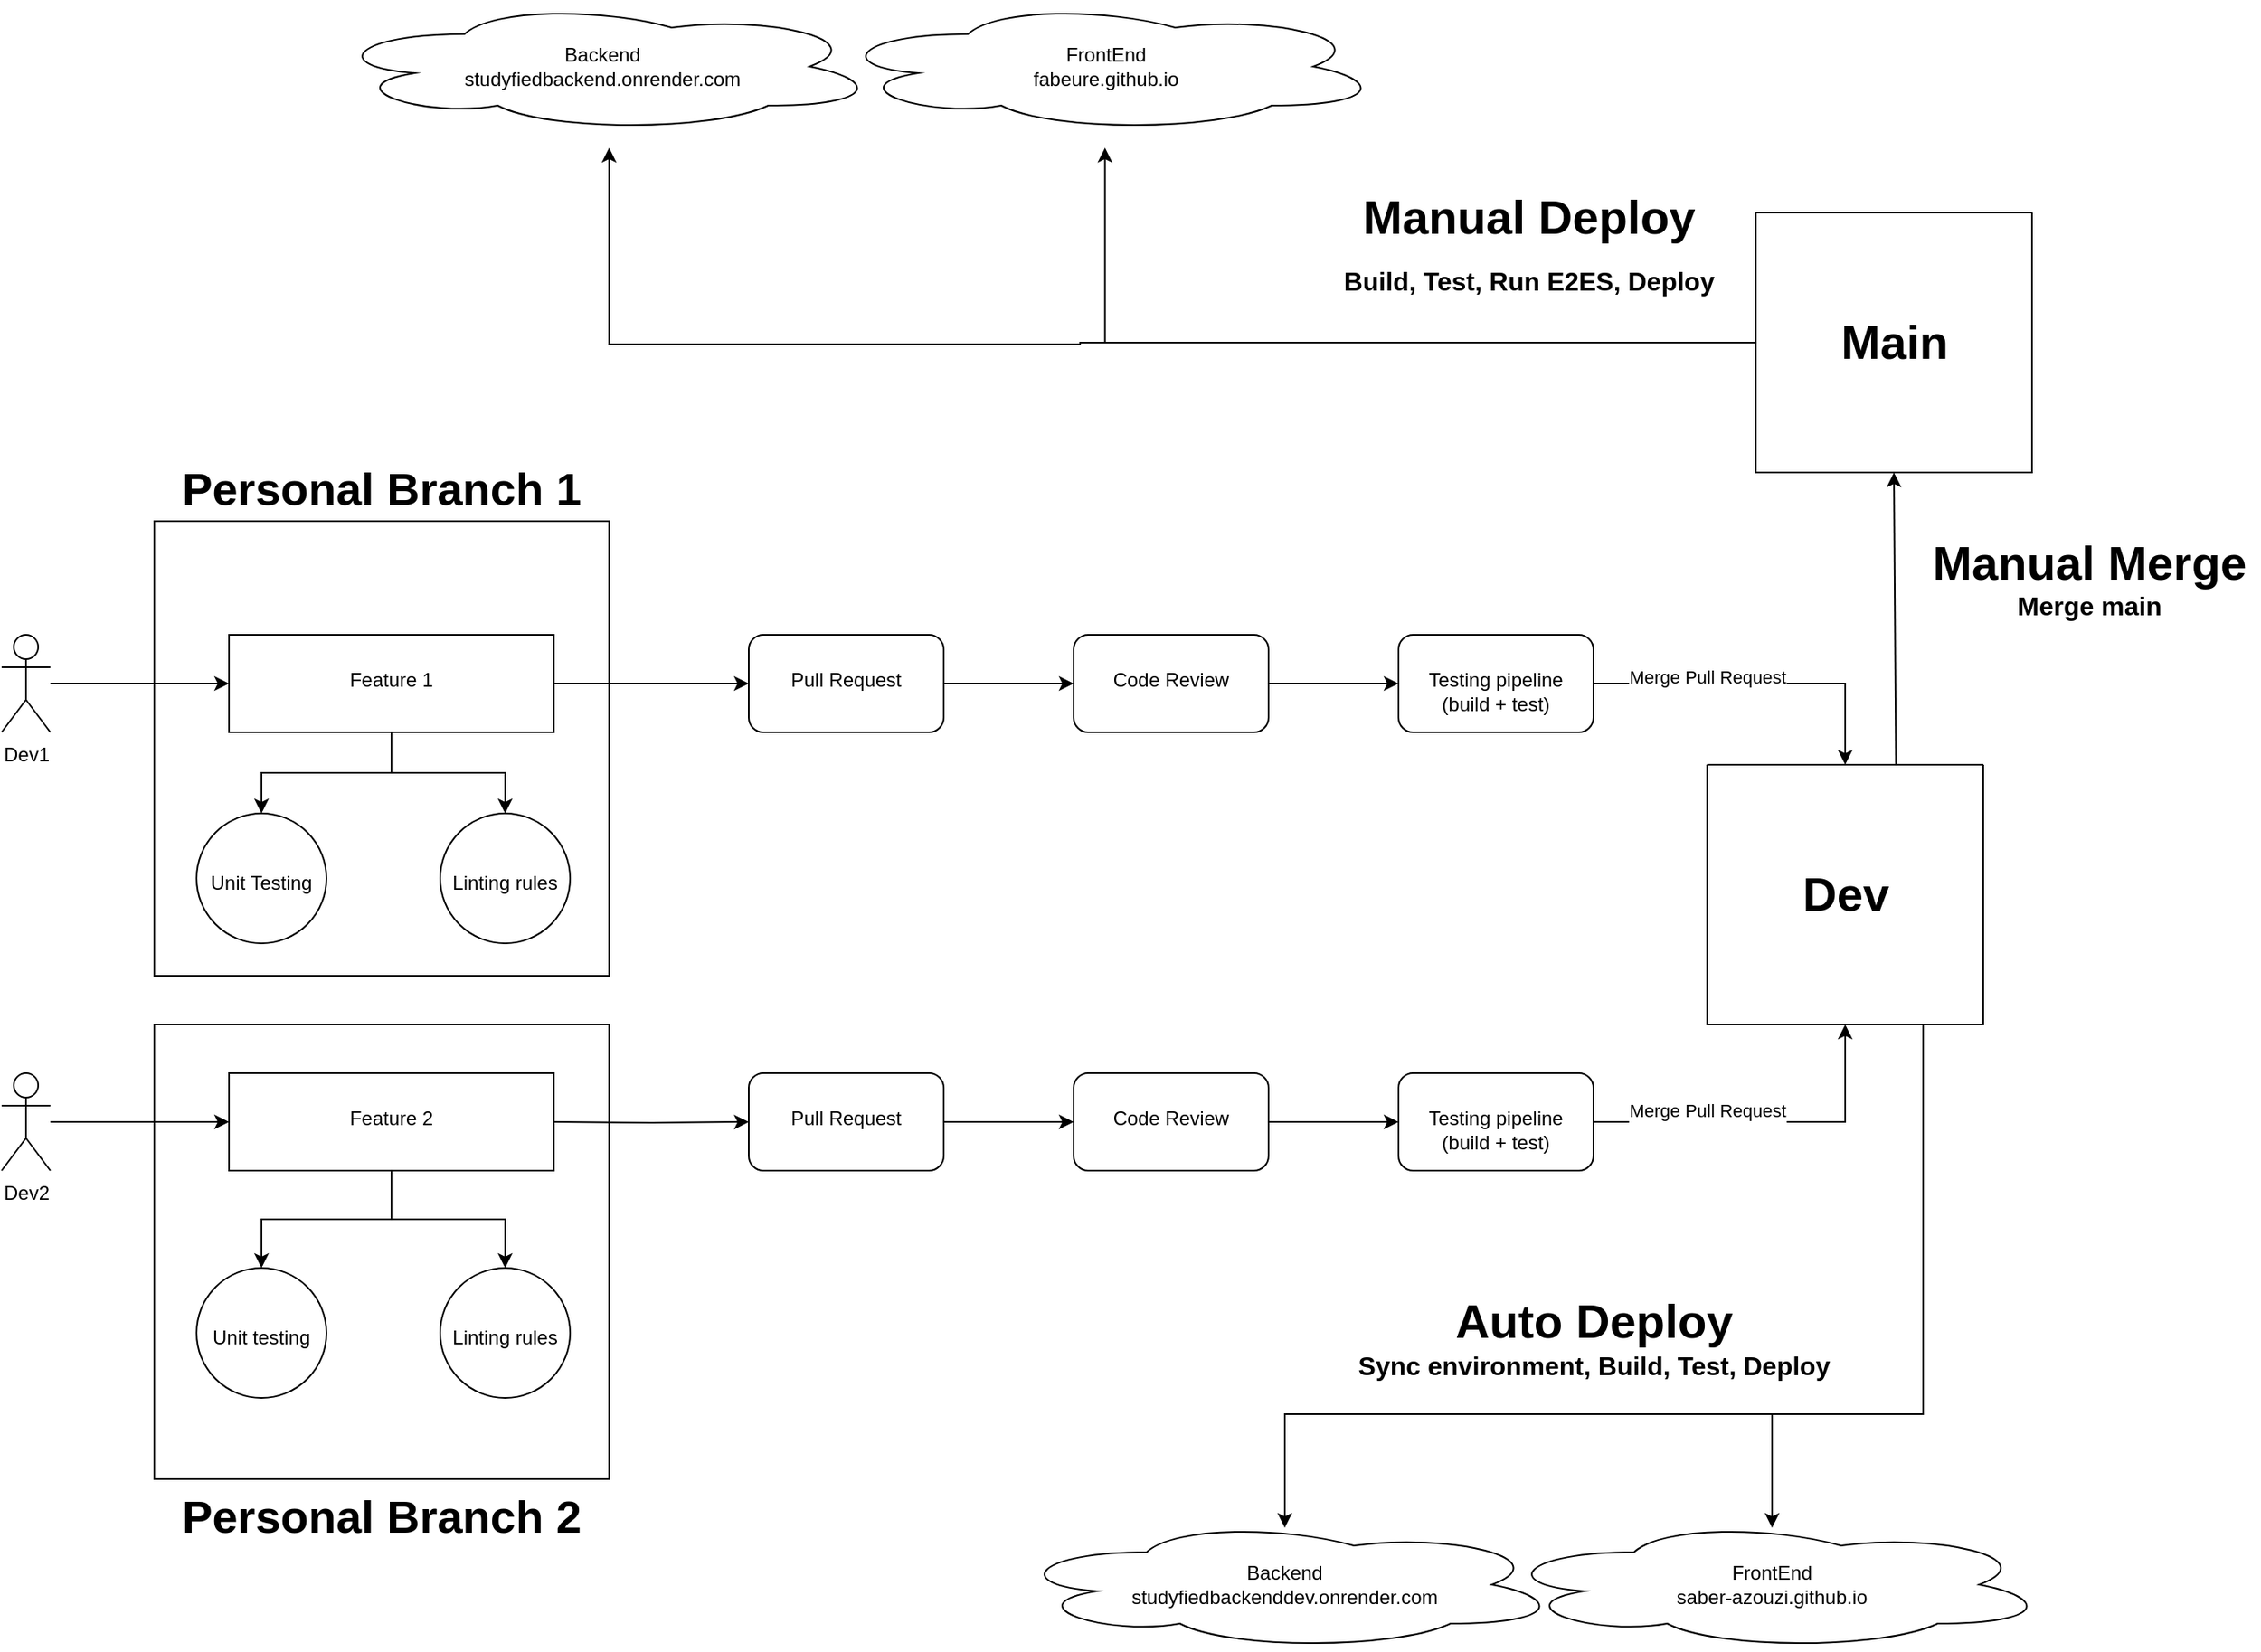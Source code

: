 <mxfile version="24.2.5" type="github">
  <diagram id="C5RBs43oDa-KdzZeNtuy" name="Page-1">
    <mxGraphModel dx="1500" dy="1926" grid="1" gridSize="10" guides="1" tooltips="1" connect="1" arrows="1" fold="1" page="1" pageScale="1" pageWidth="827" pageHeight="1169" math="0" shadow="0">
      <root>
        <mxCell id="WIyWlLk6GJQsqaUBKTNV-0" />
        <mxCell id="WIyWlLk6GJQsqaUBKTNV-1" parent="WIyWlLk6GJQsqaUBKTNV-0" />
        <mxCell id="sVPTDgXXpyOsoHTpZXYm-43" value="Personal Branch 2" style="whiteSpace=wrap;html=1;aspect=fixed;fontSize=28;labelPosition=center;verticalLabelPosition=bottom;align=center;verticalAlign=top;fontStyle=1" vertex="1" parent="WIyWlLk6GJQsqaUBKTNV-1">
          <mxGeometry x="134" y="280" width="280" height="280" as="geometry" />
        </mxCell>
        <mxCell id="sVPTDgXXpyOsoHTpZXYm-41" value="Personal Branch 1" style="whiteSpace=wrap;html=1;aspect=fixed;fontSize=28;labelPosition=center;verticalLabelPosition=top;align=center;verticalAlign=bottom;fontStyle=1" vertex="1" parent="WIyWlLk6GJQsqaUBKTNV-1">
          <mxGeometry x="134" y="-30" width="280" height="280" as="geometry" />
        </mxCell>
        <mxCell id="sVPTDgXXpyOsoHTpZXYm-9" value="" style="edgeStyle=orthogonalEdgeStyle;rounded=0;orthogonalLoop=1;jettySize=auto;html=1;" edge="1" parent="WIyWlLk6GJQsqaUBKTNV-1" source="sVPTDgXXpyOsoHTpZXYm-0" target="sVPTDgXXpyOsoHTpZXYm-8">
          <mxGeometry relative="1" as="geometry" />
        </mxCell>
        <mxCell id="sVPTDgXXpyOsoHTpZXYm-0" value="Dev1" style="shape=umlActor;verticalLabelPosition=bottom;verticalAlign=top;html=1;outlineConnect=0;" vertex="1" parent="WIyWlLk6GJQsqaUBKTNV-1">
          <mxGeometry x="40" y="40" width="30" height="60" as="geometry" />
        </mxCell>
        <mxCell id="sVPTDgXXpyOsoHTpZXYm-7" value="" style="edgeStyle=orthogonalEdgeStyle;rounded=0;orthogonalLoop=1;jettySize=auto;html=1;" edge="1" parent="WIyWlLk6GJQsqaUBKTNV-1" source="sVPTDgXXpyOsoHTpZXYm-3" target="sVPTDgXXpyOsoHTpZXYm-6">
          <mxGeometry relative="1" as="geometry" />
        </mxCell>
        <mxCell id="sVPTDgXXpyOsoHTpZXYm-3" value="Dev2" style="shape=umlActor;verticalLabelPosition=bottom;verticalAlign=top;html=1;outlineConnect=0;" vertex="1" parent="WIyWlLk6GJQsqaUBKTNV-1">
          <mxGeometry x="40" y="310" width="30" height="60" as="geometry" />
        </mxCell>
        <mxCell id="sVPTDgXXpyOsoHTpZXYm-19" value="" style="edgeStyle=orthogonalEdgeStyle;rounded=0;orthogonalLoop=1;jettySize=auto;html=1;" edge="1" parent="WIyWlLk6GJQsqaUBKTNV-1" source="sVPTDgXXpyOsoHTpZXYm-6" target="sVPTDgXXpyOsoHTpZXYm-18">
          <mxGeometry relative="1" as="geometry" />
        </mxCell>
        <mxCell id="sVPTDgXXpyOsoHTpZXYm-21" value="" style="edgeStyle=orthogonalEdgeStyle;rounded=0;orthogonalLoop=1;jettySize=auto;html=1;" edge="1" parent="WIyWlLk6GJQsqaUBKTNV-1" source="sVPTDgXXpyOsoHTpZXYm-6" target="sVPTDgXXpyOsoHTpZXYm-20">
          <mxGeometry relative="1" as="geometry" />
        </mxCell>
        <mxCell id="sVPTDgXXpyOsoHTpZXYm-6" value="&lt;br&gt;Feature 2" style="whiteSpace=wrap;html=1;verticalAlign=top;" vertex="1" parent="WIyWlLk6GJQsqaUBKTNV-1">
          <mxGeometry x="180" y="310" width="200" height="60" as="geometry" />
        </mxCell>
        <mxCell id="sVPTDgXXpyOsoHTpZXYm-12" value="" style="edgeStyle=orthogonalEdgeStyle;rounded=0;orthogonalLoop=1;jettySize=auto;html=1;" edge="1" parent="WIyWlLk6GJQsqaUBKTNV-1" source="sVPTDgXXpyOsoHTpZXYm-8" target="sVPTDgXXpyOsoHTpZXYm-11">
          <mxGeometry relative="1" as="geometry" />
        </mxCell>
        <mxCell id="sVPTDgXXpyOsoHTpZXYm-17" value="" style="edgeStyle=orthogonalEdgeStyle;rounded=0;orthogonalLoop=1;jettySize=auto;html=1;" edge="1" parent="WIyWlLk6GJQsqaUBKTNV-1" source="sVPTDgXXpyOsoHTpZXYm-8" target="sVPTDgXXpyOsoHTpZXYm-16">
          <mxGeometry relative="1" as="geometry" />
        </mxCell>
        <mxCell id="sVPTDgXXpyOsoHTpZXYm-23" value="" style="edgeStyle=orthogonalEdgeStyle;rounded=0;orthogonalLoop=1;jettySize=auto;html=1;" edge="1" parent="WIyWlLk6GJQsqaUBKTNV-1" source="sVPTDgXXpyOsoHTpZXYm-8" target="sVPTDgXXpyOsoHTpZXYm-22">
          <mxGeometry relative="1" as="geometry" />
        </mxCell>
        <mxCell id="sVPTDgXXpyOsoHTpZXYm-8" value="&lt;br&gt;Feature 1&lt;div&gt;&lt;br&gt;&lt;/div&gt;" style="whiteSpace=wrap;html=1;verticalAlign=top;" vertex="1" parent="WIyWlLk6GJQsqaUBKTNV-1">
          <mxGeometry x="180" y="40" width="200" height="60" as="geometry" />
        </mxCell>
        <mxCell id="sVPTDgXXpyOsoHTpZXYm-11" value="&lt;br&gt;&lt;br&gt;Unit Testing" style="ellipse;whiteSpace=wrap;html=1;verticalAlign=top;" vertex="1" parent="WIyWlLk6GJQsqaUBKTNV-1">
          <mxGeometry x="160" y="150" width="80" height="80" as="geometry" />
        </mxCell>
        <mxCell id="sVPTDgXXpyOsoHTpZXYm-16" value="&lt;br&gt;&lt;br&gt;Linting rules" style="ellipse;whiteSpace=wrap;html=1;verticalAlign=top;" vertex="1" parent="WIyWlLk6GJQsqaUBKTNV-1">
          <mxGeometry x="310" y="150" width="80" height="80" as="geometry" />
        </mxCell>
        <mxCell id="sVPTDgXXpyOsoHTpZXYm-18" value="&lt;br&gt;&lt;br&gt;Unit testing&lt;div&gt;&lt;br&gt;&lt;/div&gt;" style="ellipse;whiteSpace=wrap;html=1;verticalAlign=top;" vertex="1" parent="WIyWlLk6GJQsqaUBKTNV-1">
          <mxGeometry x="160" y="430" width="80" height="80" as="geometry" />
        </mxCell>
        <mxCell id="sVPTDgXXpyOsoHTpZXYm-20" value="&lt;br&gt;&lt;br&gt;Linting rules" style="ellipse;whiteSpace=wrap;html=1;verticalAlign=top;" vertex="1" parent="WIyWlLk6GJQsqaUBKTNV-1">
          <mxGeometry x="310" y="430" width="80" height="80" as="geometry" />
        </mxCell>
        <mxCell id="sVPTDgXXpyOsoHTpZXYm-25" value="" style="edgeStyle=orthogonalEdgeStyle;rounded=0;orthogonalLoop=1;jettySize=auto;html=1;" edge="1" parent="WIyWlLk6GJQsqaUBKTNV-1" source="sVPTDgXXpyOsoHTpZXYm-22" target="sVPTDgXXpyOsoHTpZXYm-24">
          <mxGeometry relative="1" as="geometry" />
        </mxCell>
        <mxCell id="sVPTDgXXpyOsoHTpZXYm-22" value="&lt;br&gt;Pull Request&lt;div&gt;&lt;br&gt;&lt;/div&gt;" style="rounded=1;whiteSpace=wrap;html=1;verticalAlign=top;" vertex="1" parent="WIyWlLk6GJQsqaUBKTNV-1">
          <mxGeometry x="500" y="40" width="120" height="60" as="geometry" />
        </mxCell>
        <mxCell id="sVPTDgXXpyOsoHTpZXYm-27" value="" style="edgeStyle=orthogonalEdgeStyle;rounded=0;orthogonalLoop=1;jettySize=auto;html=1;" edge="1" parent="WIyWlLk6GJQsqaUBKTNV-1" source="sVPTDgXXpyOsoHTpZXYm-24" target="sVPTDgXXpyOsoHTpZXYm-26">
          <mxGeometry relative="1" as="geometry" />
        </mxCell>
        <mxCell id="sVPTDgXXpyOsoHTpZXYm-24" value="&lt;br&gt;Code Review&lt;div&gt;&lt;br&gt;&lt;/div&gt;" style="whiteSpace=wrap;html=1;verticalAlign=top;rounded=1;" vertex="1" parent="WIyWlLk6GJQsqaUBKTNV-1">
          <mxGeometry x="700" y="40" width="120" height="60" as="geometry" />
        </mxCell>
        <mxCell id="sVPTDgXXpyOsoHTpZXYm-36" style="edgeStyle=orthogonalEdgeStyle;rounded=0;orthogonalLoop=1;jettySize=auto;html=1;entryX=0.5;entryY=0;entryDx=0;entryDy=0;" edge="1" parent="WIyWlLk6GJQsqaUBKTNV-1" source="sVPTDgXXpyOsoHTpZXYm-26" target="sVPTDgXXpyOsoHTpZXYm-35">
          <mxGeometry relative="1" as="geometry" />
        </mxCell>
        <mxCell id="sVPTDgXXpyOsoHTpZXYm-37" value="Merge Pull Request&lt;div&gt;&lt;br&gt;&lt;/div&gt;" style="edgeLabel;html=1;align=center;verticalAlign=middle;resizable=0;points=[];" vertex="1" connectable="0" parent="sVPTDgXXpyOsoHTpZXYm-36">
          <mxGeometry x="0.062" y="-3" relative="1" as="geometry">
            <mxPoint x="-39" as="offset" />
          </mxGeometry>
        </mxCell>
        <mxCell id="sVPTDgXXpyOsoHTpZXYm-26" value="&lt;br&gt;Testing pipeline&lt;div&gt;(build + test)&lt;/div&gt;&lt;div&gt;&lt;br&gt;&lt;/div&gt;" style="whiteSpace=wrap;html=1;verticalAlign=top;rounded=1;" vertex="1" parent="WIyWlLk6GJQsqaUBKTNV-1">
          <mxGeometry x="900" y="40" width="120" height="60" as="geometry" />
        </mxCell>
        <mxCell id="sVPTDgXXpyOsoHTpZXYm-28" value="" style="edgeStyle=orthogonalEdgeStyle;rounded=0;orthogonalLoop=1;jettySize=auto;html=1;" edge="1" parent="WIyWlLk6GJQsqaUBKTNV-1" target="sVPTDgXXpyOsoHTpZXYm-30">
          <mxGeometry relative="1" as="geometry">
            <mxPoint x="380" y="340" as="sourcePoint" />
          </mxGeometry>
        </mxCell>
        <mxCell id="sVPTDgXXpyOsoHTpZXYm-29" value="" style="edgeStyle=orthogonalEdgeStyle;rounded=0;orthogonalLoop=1;jettySize=auto;html=1;" edge="1" parent="WIyWlLk6GJQsqaUBKTNV-1" source="sVPTDgXXpyOsoHTpZXYm-30" target="sVPTDgXXpyOsoHTpZXYm-32">
          <mxGeometry relative="1" as="geometry" />
        </mxCell>
        <mxCell id="sVPTDgXXpyOsoHTpZXYm-30" value="&lt;br&gt;Pull Request&lt;div&gt;&lt;br&gt;&lt;/div&gt;" style="rounded=1;whiteSpace=wrap;html=1;verticalAlign=top;" vertex="1" parent="WIyWlLk6GJQsqaUBKTNV-1">
          <mxGeometry x="500" y="310" width="120" height="60" as="geometry" />
        </mxCell>
        <mxCell id="sVPTDgXXpyOsoHTpZXYm-31" value="" style="edgeStyle=orthogonalEdgeStyle;rounded=0;orthogonalLoop=1;jettySize=auto;html=1;" edge="1" parent="WIyWlLk6GJQsqaUBKTNV-1" source="sVPTDgXXpyOsoHTpZXYm-32" target="sVPTDgXXpyOsoHTpZXYm-33">
          <mxGeometry relative="1" as="geometry" />
        </mxCell>
        <mxCell id="sVPTDgXXpyOsoHTpZXYm-32" value="&lt;br&gt;Code Review&lt;div&gt;&lt;br&gt;&lt;/div&gt;" style="whiteSpace=wrap;html=1;verticalAlign=top;rounded=1;" vertex="1" parent="WIyWlLk6GJQsqaUBKTNV-1">
          <mxGeometry x="700" y="310" width="120" height="60" as="geometry" />
        </mxCell>
        <mxCell id="sVPTDgXXpyOsoHTpZXYm-39" style="edgeStyle=orthogonalEdgeStyle;rounded=0;orthogonalLoop=1;jettySize=auto;html=1;entryX=0.5;entryY=1;entryDx=0;entryDy=0;" edge="1" parent="WIyWlLk6GJQsqaUBKTNV-1" source="sVPTDgXXpyOsoHTpZXYm-33" target="sVPTDgXXpyOsoHTpZXYm-35">
          <mxGeometry relative="1" as="geometry" />
        </mxCell>
        <mxCell id="sVPTDgXXpyOsoHTpZXYm-33" value="&lt;br&gt;Testing pipeline&lt;div&gt;(build + test)&lt;/div&gt;" style="whiteSpace=wrap;html=1;verticalAlign=top;rounded=1;" vertex="1" parent="WIyWlLk6GJQsqaUBKTNV-1">
          <mxGeometry x="900" y="310" width="120" height="60" as="geometry" />
        </mxCell>
        <mxCell id="sVPTDgXXpyOsoHTpZXYm-56" value="" style="edgeStyle=orthogonalEdgeStyle;rounded=0;orthogonalLoop=1;jettySize=auto;html=1;exitX=1;exitY=1;exitDx=0;exitDy=0;" edge="1" parent="WIyWlLk6GJQsqaUBKTNV-1">
          <mxGeometry relative="1" as="geometry">
            <mxPoint x="1097" y="280" as="sourcePoint" />
            <mxPoint x="830" y="590" as="targetPoint" />
            <Array as="points">
              <mxPoint x="1223" y="280" />
              <mxPoint x="1223" y="520" />
              <mxPoint x="830" y="520" />
              <mxPoint x="830" y="590" />
            </Array>
          </mxGeometry>
        </mxCell>
        <mxCell id="sVPTDgXXpyOsoHTpZXYm-35" value="" style="swimlane;startSize=0;" vertex="1" parent="WIyWlLk6GJQsqaUBKTNV-1">
          <mxGeometry x="1090" y="120" width="170" height="160" as="geometry" />
        </mxCell>
        <mxCell id="sVPTDgXXpyOsoHTpZXYm-40" value="&lt;b style=&quot;font-size: 29px;&quot;&gt;&lt;font style=&quot;font-size: 29px;&quot;&gt;Dev&lt;/font&gt;&lt;/b&gt;" style="text;html=1;align=center;verticalAlign=middle;resizable=0;points=[];autosize=1;strokeColor=none;fillColor=none;" vertex="1" parent="sVPTDgXXpyOsoHTpZXYm-35">
          <mxGeometry x="45" y="55" width="80" height="50" as="geometry" />
        </mxCell>
        <mxCell id="sVPTDgXXpyOsoHTpZXYm-44" value="Merge Pull Request&lt;div&gt;&lt;br&gt;&lt;/div&gt;" style="edgeLabel;html=1;align=center;verticalAlign=middle;resizable=0;points=[];" vertex="1" connectable="0" parent="WIyWlLk6GJQsqaUBKTNV-1">
          <mxGeometry x="1090.001" y="340" as="geometry" />
        </mxCell>
        <mxCell id="sVPTDgXXpyOsoHTpZXYm-57" value="Auto Deploy&lt;div style=&quot;font-size: 16px;&quot;&gt;Sync environment, Build, Test, Deploy&lt;/div&gt;&lt;div style=&quot;font-size: 16px;&quot;&gt;&lt;div style=&quot;font-size: 29px;&quot;&gt;&lt;br style=&quot;font-size: 29px;&quot;&gt;&lt;/div&gt;&lt;/div&gt;" style="text;html=1;align=center;verticalAlign=middle;resizable=0;points=[];autosize=1;strokeColor=none;fillColor=none;fontSize=29;fontStyle=1" vertex="1" parent="WIyWlLk6GJQsqaUBKTNV-1">
          <mxGeometry x="875" y="440" width="290" height="100" as="geometry" />
        </mxCell>
        <mxCell id="sVPTDgXXpyOsoHTpZXYm-62" value="" style="endArrow=classic;html=1;rounded=0;entryX=0.5;entryY=1;entryDx=0;entryDy=0;exitX=0.684;exitY=-0.002;exitDx=0;exitDy=0;exitPerimeter=0;" edge="1" parent="WIyWlLk6GJQsqaUBKTNV-1" source="sVPTDgXXpyOsoHTpZXYm-35" target="sVPTDgXXpyOsoHTpZXYm-68">
          <mxGeometry width="50" height="50" relative="1" as="geometry">
            <mxPoint x="1200" y="120" as="sourcePoint" />
            <mxPoint x="1200" y="-50" as="targetPoint" />
            <Array as="points" />
          </mxGeometry>
        </mxCell>
        <mxCell id="sVPTDgXXpyOsoHTpZXYm-63" value="" style="endArrow=classic;html=1;rounded=0;" edge="1" parent="WIyWlLk6GJQsqaUBKTNV-1">
          <mxGeometry width="50" height="50" relative="1" as="geometry">
            <mxPoint x="1130" y="520" as="sourcePoint" />
            <mxPoint x="1130" y="590" as="targetPoint" />
          </mxGeometry>
        </mxCell>
        <mxCell id="sVPTDgXXpyOsoHTpZXYm-64" value="Backend&lt;div&gt;studyfiedbackenddev.onrender.com&lt;/div&gt;" style="ellipse;shape=cloud;whiteSpace=wrap;html=1;" vertex="1" parent="WIyWlLk6GJQsqaUBKTNV-1">
          <mxGeometry x="660" y="585" width="340" height="80" as="geometry" />
        </mxCell>
        <mxCell id="sVPTDgXXpyOsoHTpZXYm-65" value="FrontEnd&lt;div&gt;saber-azouzi.github.io&lt;/div&gt;" style="ellipse;shape=cloud;whiteSpace=wrap;html=1;" vertex="1" parent="WIyWlLk6GJQsqaUBKTNV-1">
          <mxGeometry x="960" y="585" width="340" height="80" as="geometry" />
        </mxCell>
        <mxCell id="sVPTDgXXpyOsoHTpZXYm-66" value="Manual Merge&lt;div style=&quot;font-size: 16px;&quot;&gt;Merge main&lt;/div&gt;" style="text;html=1;align=center;verticalAlign=middle;resizable=0;points=[];autosize=1;strokeColor=none;fillColor=none;fontSize=29;fontStyle=1" vertex="1" parent="WIyWlLk6GJQsqaUBKTNV-1">
          <mxGeometry x="1220" y="-30" width="210" height="70" as="geometry" />
        </mxCell>
        <mxCell id="sVPTDgXXpyOsoHTpZXYm-71" style="edgeStyle=orthogonalEdgeStyle;rounded=0;orthogonalLoop=1;jettySize=auto;html=1;exitX=0;exitY=0.5;exitDx=0;exitDy=0;" edge="1" parent="WIyWlLk6GJQsqaUBKTNV-1" source="sVPTDgXXpyOsoHTpZXYm-68">
          <mxGeometry relative="1" as="geometry">
            <mxPoint x="414" y="-260" as="targetPoint" />
            <mxPoint x="994" y="-140.0" as="sourcePoint" />
            <Array as="points">
              <mxPoint x="704" y="-140" />
              <mxPoint x="414" y="-139" />
            </Array>
          </mxGeometry>
        </mxCell>
        <mxCell id="sVPTDgXXpyOsoHTpZXYm-68" value="" style="swimlane;startSize=0;" vertex="1" parent="WIyWlLk6GJQsqaUBKTNV-1">
          <mxGeometry x="1120" y="-220" width="170" height="160" as="geometry" />
        </mxCell>
        <mxCell id="sVPTDgXXpyOsoHTpZXYm-69" value="&lt;b style=&quot;font-size: 29px;&quot;&gt;&lt;font style=&quot;font-size: 29px;&quot;&gt;Main&lt;/font&gt;&lt;/b&gt;" style="text;html=1;align=center;verticalAlign=middle;resizable=0;points=[];autosize=1;strokeColor=none;fillColor=none;" vertex="1" parent="sVPTDgXXpyOsoHTpZXYm-68">
          <mxGeometry x="40" y="55" width="90" height="50" as="geometry" />
        </mxCell>
        <mxCell id="sVPTDgXXpyOsoHTpZXYm-70" value="Manual Deploy&lt;br&gt;&lt;span style=&quot;font-size: 16px; background-color: initial;&quot;&gt;Build, Test, Run E2ES, Deploy&lt;/span&gt;" style="text;html=1;align=center;verticalAlign=middle;resizable=0;points=[];autosize=1;strokeColor=none;fillColor=none;fontSize=29;fontStyle=1" vertex="1" parent="WIyWlLk6GJQsqaUBKTNV-1">
          <mxGeometry x="860" y="-240" width="240" height="80" as="geometry" />
        </mxCell>
        <mxCell id="sVPTDgXXpyOsoHTpZXYm-72" value="" style="endArrow=classic;html=1;rounded=0;" edge="1" parent="WIyWlLk6GJQsqaUBKTNV-1">
          <mxGeometry width="50" height="50" relative="1" as="geometry">
            <mxPoint x="719.29" y="-140" as="sourcePoint" />
            <mxPoint x="719.29" y="-260" as="targetPoint" />
          </mxGeometry>
        </mxCell>
        <mxCell id="sVPTDgXXpyOsoHTpZXYm-73" value="Backend&lt;div&gt;studyfiedbackend.onrender.com&lt;/div&gt;" style="ellipse;shape=cloud;whiteSpace=wrap;html=1;" vertex="1" parent="WIyWlLk6GJQsqaUBKTNV-1">
          <mxGeometry x="240" y="-350" width="340" height="80" as="geometry" />
        </mxCell>
        <mxCell id="sVPTDgXXpyOsoHTpZXYm-74" value="FrontEnd&lt;div&gt;&lt;span style=&quot;background-color: initial;&quot;&gt;fabeure.github.io&lt;/span&gt;&lt;br&gt;&lt;/div&gt;" style="ellipse;shape=cloud;whiteSpace=wrap;html=1;" vertex="1" parent="WIyWlLk6GJQsqaUBKTNV-1">
          <mxGeometry x="550" y="-350" width="340" height="80" as="geometry" />
        </mxCell>
      </root>
    </mxGraphModel>
  </diagram>
</mxfile>
